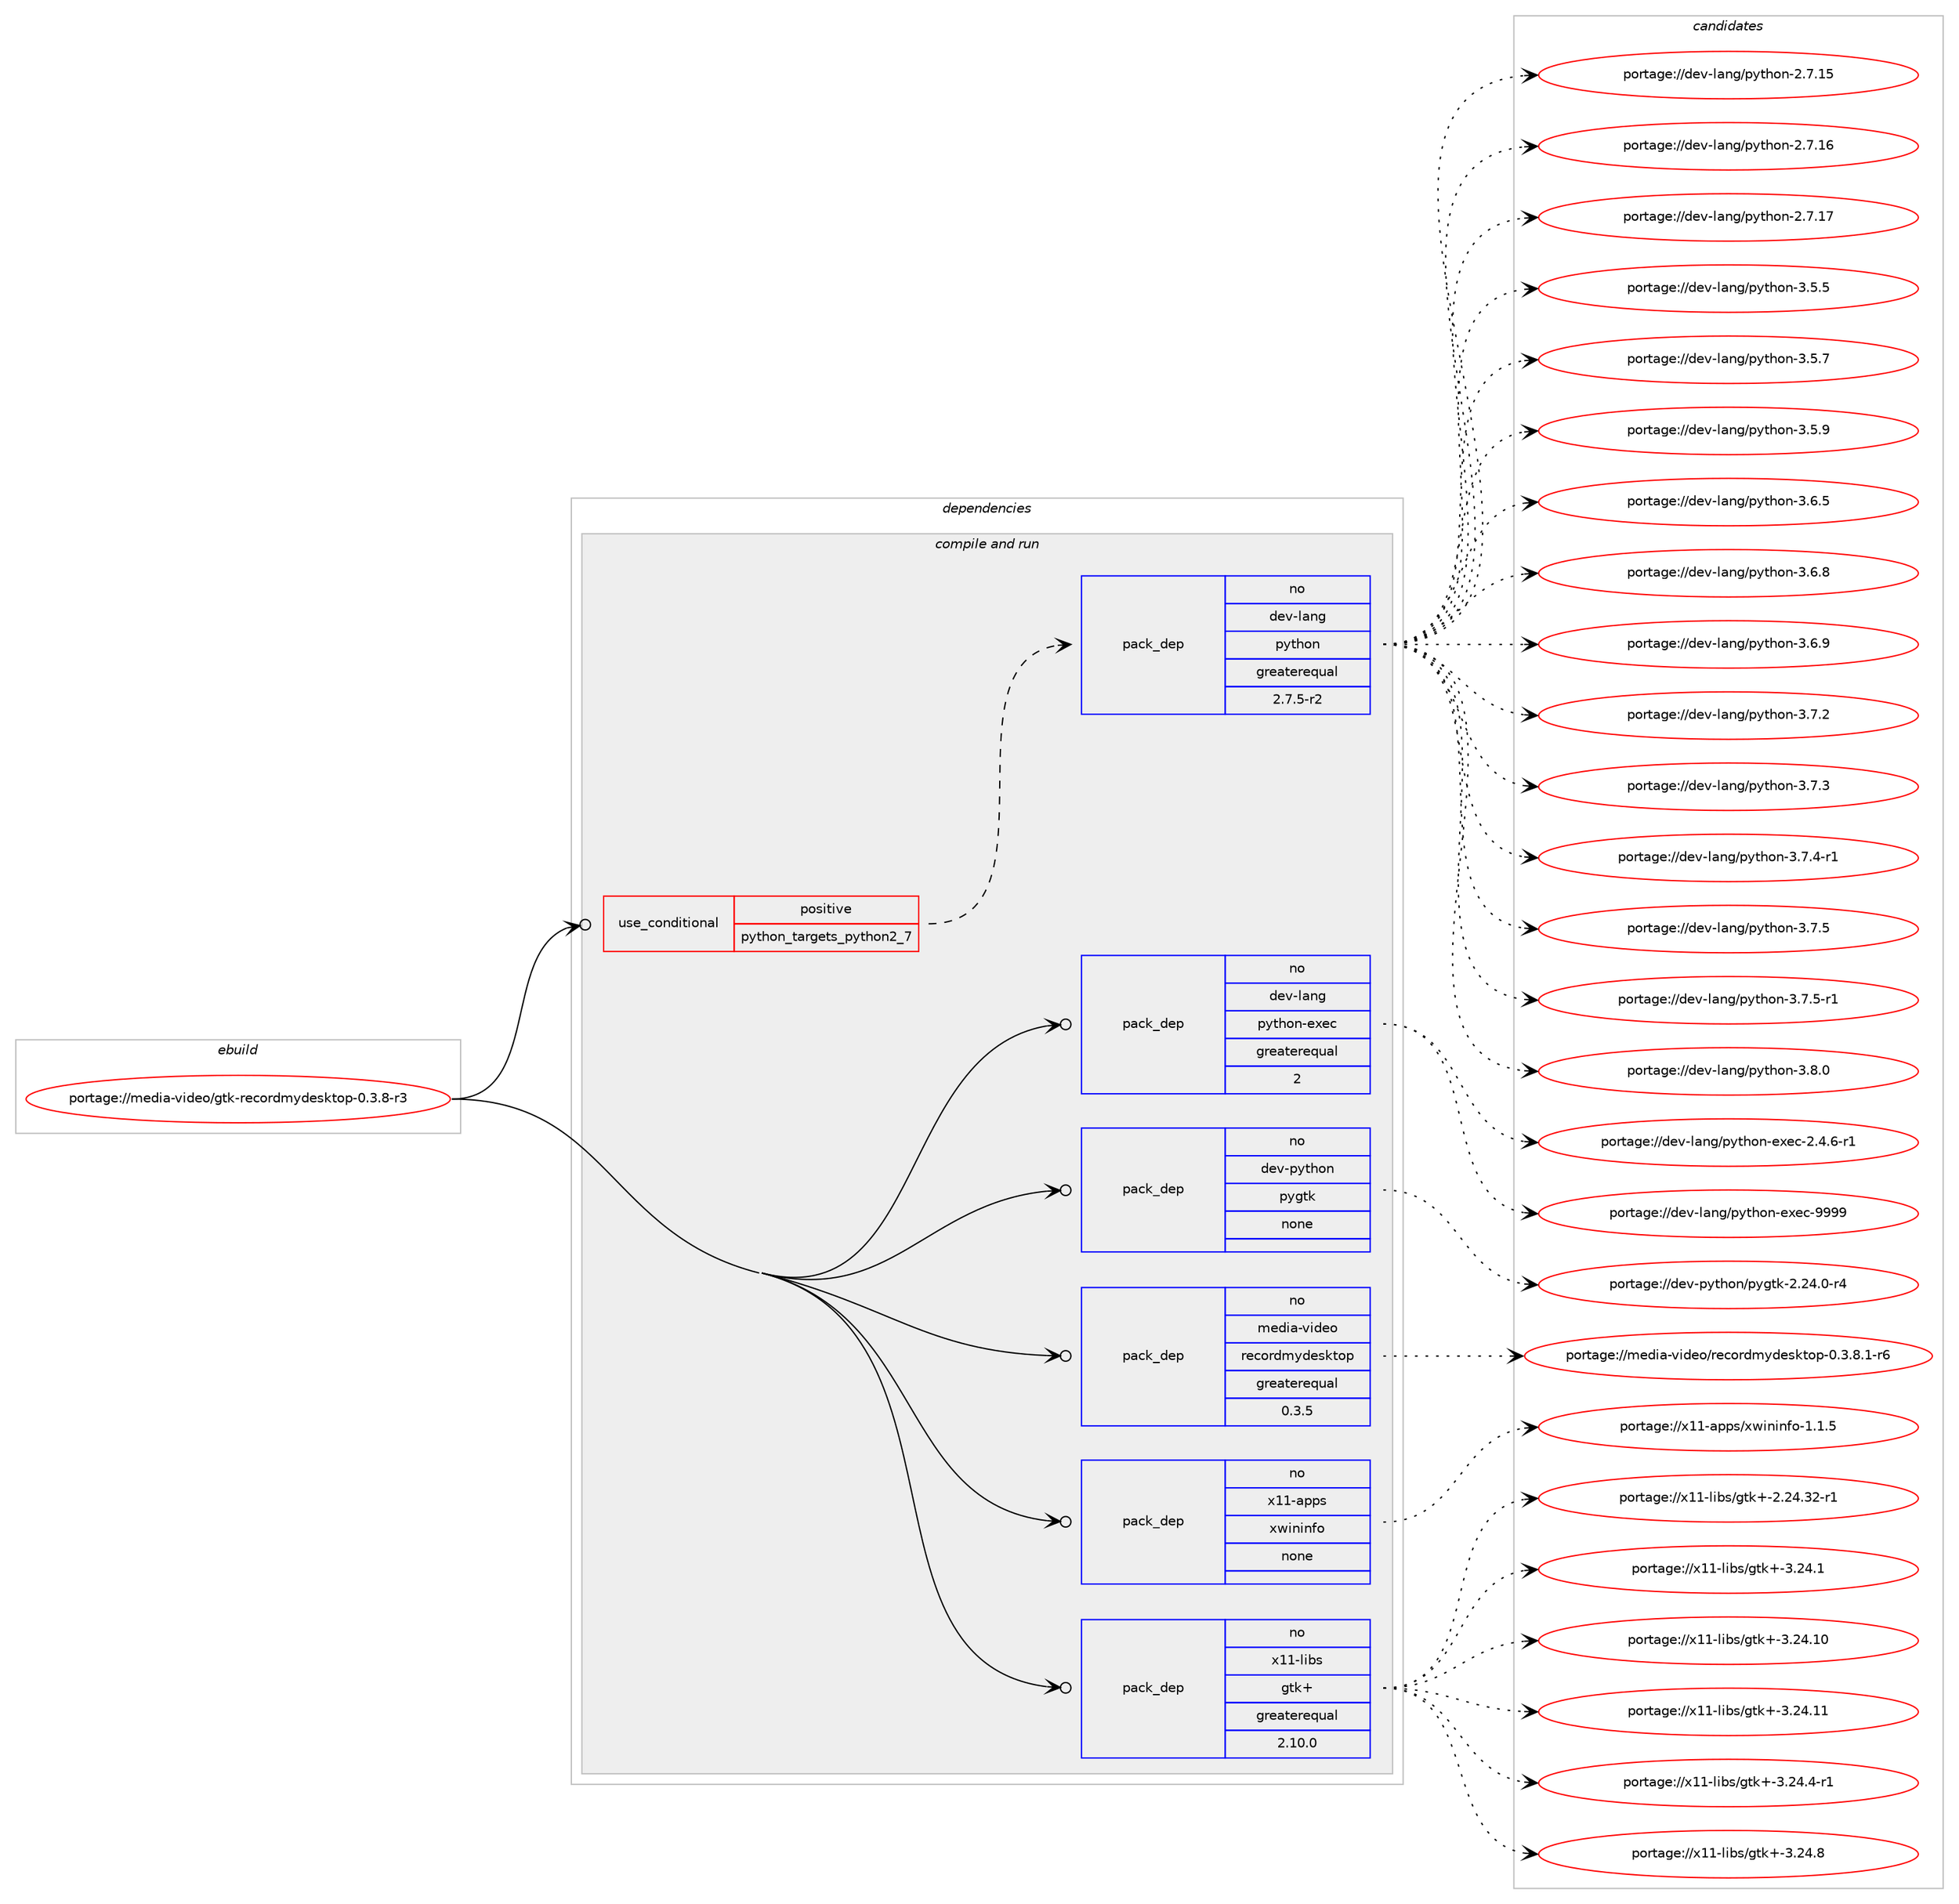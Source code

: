 digraph prolog {

# *************
# Graph options
# *************

newrank=true;
concentrate=true;
compound=true;
graph [rankdir=LR,fontname=Helvetica,fontsize=10,ranksep=1.5];#, ranksep=2.5, nodesep=0.2];
edge  [arrowhead=vee];
node  [fontname=Helvetica,fontsize=10];

# **********
# The ebuild
# **********

subgraph cluster_leftcol {
color=gray;
rank=same;
label=<<i>ebuild</i>>;
id [label="portage://media-video/gtk-recordmydesktop-0.3.8-r3", color=red, width=4, href="../media-video/gtk-recordmydesktop-0.3.8-r3.svg"];
}

# ****************
# The dependencies
# ****************

subgraph cluster_midcol {
color=gray;
label=<<i>dependencies</i>>;
subgraph cluster_compile {
fillcolor="#eeeeee";
style=filled;
label=<<i>compile</i>>;
}
subgraph cluster_compileandrun {
fillcolor="#eeeeee";
style=filled;
label=<<i>compile and run</i>>;
subgraph cond84768 {
dependency340404 [label=<<TABLE BORDER="0" CELLBORDER="1" CELLSPACING="0" CELLPADDING="4"><TR><TD ROWSPAN="3" CELLPADDING="10">use_conditional</TD></TR><TR><TD>positive</TD></TR><TR><TD>python_targets_python2_7</TD></TR></TABLE>>, shape=none, color=red];
subgraph pack250062 {
dependency340405 [label=<<TABLE BORDER="0" CELLBORDER="1" CELLSPACING="0" CELLPADDING="4" WIDTH="220"><TR><TD ROWSPAN="6" CELLPADDING="30">pack_dep</TD></TR><TR><TD WIDTH="110">no</TD></TR><TR><TD>dev-lang</TD></TR><TR><TD>python</TD></TR><TR><TD>greaterequal</TD></TR><TR><TD>2.7.5-r2</TD></TR></TABLE>>, shape=none, color=blue];
}
dependency340404:e -> dependency340405:w [weight=20,style="dashed",arrowhead="vee"];
}
id:e -> dependency340404:w [weight=20,style="solid",arrowhead="odotvee"];
subgraph pack250063 {
dependency340406 [label=<<TABLE BORDER="0" CELLBORDER="1" CELLSPACING="0" CELLPADDING="4" WIDTH="220"><TR><TD ROWSPAN="6" CELLPADDING="30">pack_dep</TD></TR><TR><TD WIDTH="110">no</TD></TR><TR><TD>dev-lang</TD></TR><TR><TD>python-exec</TD></TR><TR><TD>greaterequal</TD></TR><TR><TD>2</TD></TR></TABLE>>, shape=none, color=blue];
}
id:e -> dependency340406:w [weight=20,style="solid",arrowhead="odotvee"];
subgraph pack250064 {
dependency340407 [label=<<TABLE BORDER="0" CELLBORDER="1" CELLSPACING="0" CELLPADDING="4" WIDTH="220"><TR><TD ROWSPAN="6" CELLPADDING="30">pack_dep</TD></TR><TR><TD WIDTH="110">no</TD></TR><TR><TD>dev-python</TD></TR><TR><TD>pygtk</TD></TR><TR><TD>none</TD></TR><TR><TD></TD></TR></TABLE>>, shape=none, color=blue];
}
id:e -> dependency340407:w [weight=20,style="solid",arrowhead="odotvee"];
subgraph pack250065 {
dependency340408 [label=<<TABLE BORDER="0" CELLBORDER="1" CELLSPACING="0" CELLPADDING="4" WIDTH="220"><TR><TD ROWSPAN="6" CELLPADDING="30">pack_dep</TD></TR><TR><TD WIDTH="110">no</TD></TR><TR><TD>media-video</TD></TR><TR><TD>recordmydesktop</TD></TR><TR><TD>greaterequal</TD></TR><TR><TD>0.3.5</TD></TR></TABLE>>, shape=none, color=blue];
}
id:e -> dependency340408:w [weight=20,style="solid",arrowhead="odotvee"];
subgraph pack250066 {
dependency340409 [label=<<TABLE BORDER="0" CELLBORDER="1" CELLSPACING="0" CELLPADDING="4" WIDTH="220"><TR><TD ROWSPAN="6" CELLPADDING="30">pack_dep</TD></TR><TR><TD WIDTH="110">no</TD></TR><TR><TD>x11-apps</TD></TR><TR><TD>xwininfo</TD></TR><TR><TD>none</TD></TR><TR><TD></TD></TR></TABLE>>, shape=none, color=blue];
}
id:e -> dependency340409:w [weight=20,style="solid",arrowhead="odotvee"];
subgraph pack250067 {
dependency340410 [label=<<TABLE BORDER="0" CELLBORDER="1" CELLSPACING="0" CELLPADDING="4" WIDTH="220"><TR><TD ROWSPAN="6" CELLPADDING="30">pack_dep</TD></TR><TR><TD WIDTH="110">no</TD></TR><TR><TD>x11-libs</TD></TR><TR><TD>gtk+</TD></TR><TR><TD>greaterequal</TD></TR><TR><TD>2.10.0</TD></TR></TABLE>>, shape=none, color=blue];
}
id:e -> dependency340410:w [weight=20,style="solid",arrowhead="odotvee"];
}
subgraph cluster_run {
fillcolor="#eeeeee";
style=filled;
label=<<i>run</i>>;
}
}

# **************
# The candidates
# **************

subgraph cluster_choices {
rank=same;
color=gray;
label=<<i>candidates</i>>;

subgraph choice250062 {
color=black;
nodesep=1;
choiceportage10010111845108971101034711212111610411111045504655464953 [label="portage://dev-lang/python-2.7.15", color=red, width=4,href="../dev-lang/python-2.7.15.svg"];
choiceportage10010111845108971101034711212111610411111045504655464954 [label="portage://dev-lang/python-2.7.16", color=red, width=4,href="../dev-lang/python-2.7.16.svg"];
choiceportage10010111845108971101034711212111610411111045504655464955 [label="portage://dev-lang/python-2.7.17", color=red, width=4,href="../dev-lang/python-2.7.17.svg"];
choiceportage100101118451089711010347112121116104111110455146534653 [label="portage://dev-lang/python-3.5.5", color=red, width=4,href="../dev-lang/python-3.5.5.svg"];
choiceportage100101118451089711010347112121116104111110455146534655 [label="portage://dev-lang/python-3.5.7", color=red, width=4,href="../dev-lang/python-3.5.7.svg"];
choiceportage100101118451089711010347112121116104111110455146534657 [label="portage://dev-lang/python-3.5.9", color=red, width=4,href="../dev-lang/python-3.5.9.svg"];
choiceportage100101118451089711010347112121116104111110455146544653 [label="portage://dev-lang/python-3.6.5", color=red, width=4,href="../dev-lang/python-3.6.5.svg"];
choiceportage100101118451089711010347112121116104111110455146544656 [label="portage://dev-lang/python-3.6.8", color=red, width=4,href="../dev-lang/python-3.6.8.svg"];
choiceportage100101118451089711010347112121116104111110455146544657 [label="portage://dev-lang/python-3.6.9", color=red, width=4,href="../dev-lang/python-3.6.9.svg"];
choiceportage100101118451089711010347112121116104111110455146554650 [label="portage://dev-lang/python-3.7.2", color=red, width=4,href="../dev-lang/python-3.7.2.svg"];
choiceportage100101118451089711010347112121116104111110455146554651 [label="portage://dev-lang/python-3.7.3", color=red, width=4,href="../dev-lang/python-3.7.3.svg"];
choiceportage1001011184510897110103471121211161041111104551465546524511449 [label="portage://dev-lang/python-3.7.4-r1", color=red, width=4,href="../dev-lang/python-3.7.4-r1.svg"];
choiceportage100101118451089711010347112121116104111110455146554653 [label="portage://dev-lang/python-3.7.5", color=red, width=4,href="../dev-lang/python-3.7.5.svg"];
choiceportage1001011184510897110103471121211161041111104551465546534511449 [label="portage://dev-lang/python-3.7.5-r1", color=red, width=4,href="../dev-lang/python-3.7.5-r1.svg"];
choiceportage100101118451089711010347112121116104111110455146564648 [label="portage://dev-lang/python-3.8.0", color=red, width=4,href="../dev-lang/python-3.8.0.svg"];
dependency340405:e -> choiceportage10010111845108971101034711212111610411111045504655464953:w [style=dotted,weight="100"];
dependency340405:e -> choiceportage10010111845108971101034711212111610411111045504655464954:w [style=dotted,weight="100"];
dependency340405:e -> choiceportage10010111845108971101034711212111610411111045504655464955:w [style=dotted,weight="100"];
dependency340405:e -> choiceportage100101118451089711010347112121116104111110455146534653:w [style=dotted,weight="100"];
dependency340405:e -> choiceportage100101118451089711010347112121116104111110455146534655:w [style=dotted,weight="100"];
dependency340405:e -> choiceportage100101118451089711010347112121116104111110455146534657:w [style=dotted,weight="100"];
dependency340405:e -> choiceportage100101118451089711010347112121116104111110455146544653:w [style=dotted,weight="100"];
dependency340405:e -> choiceportage100101118451089711010347112121116104111110455146544656:w [style=dotted,weight="100"];
dependency340405:e -> choiceportage100101118451089711010347112121116104111110455146544657:w [style=dotted,weight="100"];
dependency340405:e -> choiceportage100101118451089711010347112121116104111110455146554650:w [style=dotted,weight="100"];
dependency340405:e -> choiceportage100101118451089711010347112121116104111110455146554651:w [style=dotted,weight="100"];
dependency340405:e -> choiceportage1001011184510897110103471121211161041111104551465546524511449:w [style=dotted,weight="100"];
dependency340405:e -> choiceportage100101118451089711010347112121116104111110455146554653:w [style=dotted,weight="100"];
dependency340405:e -> choiceportage1001011184510897110103471121211161041111104551465546534511449:w [style=dotted,weight="100"];
dependency340405:e -> choiceportage100101118451089711010347112121116104111110455146564648:w [style=dotted,weight="100"];
}
subgraph choice250063 {
color=black;
nodesep=1;
choiceportage10010111845108971101034711212111610411111045101120101994550465246544511449 [label="portage://dev-lang/python-exec-2.4.6-r1", color=red, width=4,href="../dev-lang/python-exec-2.4.6-r1.svg"];
choiceportage10010111845108971101034711212111610411111045101120101994557575757 [label="portage://dev-lang/python-exec-9999", color=red, width=4,href="../dev-lang/python-exec-9999.svg"];
dependency340406:e -> choiceportage10010111845108971101034711212111610411111045101120101994550465246544511449:w [style=dotted,weight="100"];
dependency340406:e -> choiceportage10010111845108971101034711212111610411111045101120101994557575757:w [style=dotted,weight="100"];
}
subgraph choice250064 {
color=black;
nodesep=1;
choiceportage1001011184511212111610411111047112121103116107455046505246484511452 [label="portage://dev-python/pygtk-2.24.0-r4", color=red, width=4,href="../dev-python/pygtk-2.24.0-r4.svg"];
dependency340407:e -> choiceportage1001011184511212111610411111047112121103116107455046505246484511452:w [style=dotted,weight="100"];
}
subgraph choice250065 {
color=black;
nodesep=1;
choiceportage1091011001059745118105100101111471141019911111410010912110010111510711611111245484651465646494511454 [label="portage://media-video/recordmydesktop-0.3.8.1-r6", color=red, width=4,href="../media-video/recordmydesktop-0.3.8.1-r6.svg"];
dependency340408:e -> choiceportage1091011001059745118105100101111471141019911111410010912110010111510711611111245484651465646494511454:w [style=dotted,weight="100"];
}
subgraph choice250066 {
color=black;
nodesep=1;
choiceportage1204949459711211211547120119105110105110102111454946494653 [label="portage://x11-apps/xwininfo-1.1.5", color=red, width=4,href="../x11-apps/xwininfo-1.1.5.svg"];
dependency340409:e -> choiceportage1204949459711211211547120119105110105110102111454946494653:w [style=dotted,weight="100"];
}
subgraph choice250067 {
color=black;
nodesep=1;
choiceportage12049494510810598115471031161074345504650524651504511449 [label="portage://x11-libs/gtk+-2.24.32-r1", color=red, width=4,href="../x11-libs/gtk+-2.24.32-r1.svg"];
choiceportage12049494510810598115471031161074345514650524649 [label="portage://x11-libs/gtk+-3.24.1", color=red, width=4,href="../x11-libs/gtk+-3.24.1.svg"];
choiceportage1204949451081059811547103116107434551465052464948 [label="portage://x11-libs/gtk+-3.24.10", color=red, width=4,href="../x11-libs/gtk+-3.24.10.svg"];
choiceportage1204949451081059811547103116107434551465052464949 [label="portage://x11-libs/gtk+-3.24.11", color=red, width=4,href="../x11-libs/gtk+-3.24.11.svg"];
choiceportage120494945108105981154710311610743455146505246524511449 [label="portage://x11-libs/gtk+-3.24.4-r1", color=red, width=4,href="../x11-libs/gtk+-3.24.4-r1.svg"];
choiceportage12049494510810598115471031161074345514650524656 [label="portage://x11-libs/gtk+-3.24.8", color=red, width=4,href="../x11-libs/gtk+-3.24.8.svg"];
dependency340410:e -> choiceportage12049494510810598115471031161074345504650524651504511449:w [style=dotted,weight="100"];
dependency340410:e -> choiceportage12049494510810598115471031161074345514650524649:w [style=dotted,weight="100"];
dependency340410:e -> choiceportage1204949451081059811547103116107434551465052464948:w [style=dotted,weight="100"];
dependency340410:e -> choiceportage1204949451081059811547103116107434551465052464949:w [style=dotted,weight="100"];
dependency340410:e -> choiceportage120494945108105981154710311610743455146505246524511449:w [style=dotted,weight="100"];
dependency340410:e -> choiceportage12049494510810598115471031161074345514650524656:w [style=dotted,weight="100"];
}
}

}
